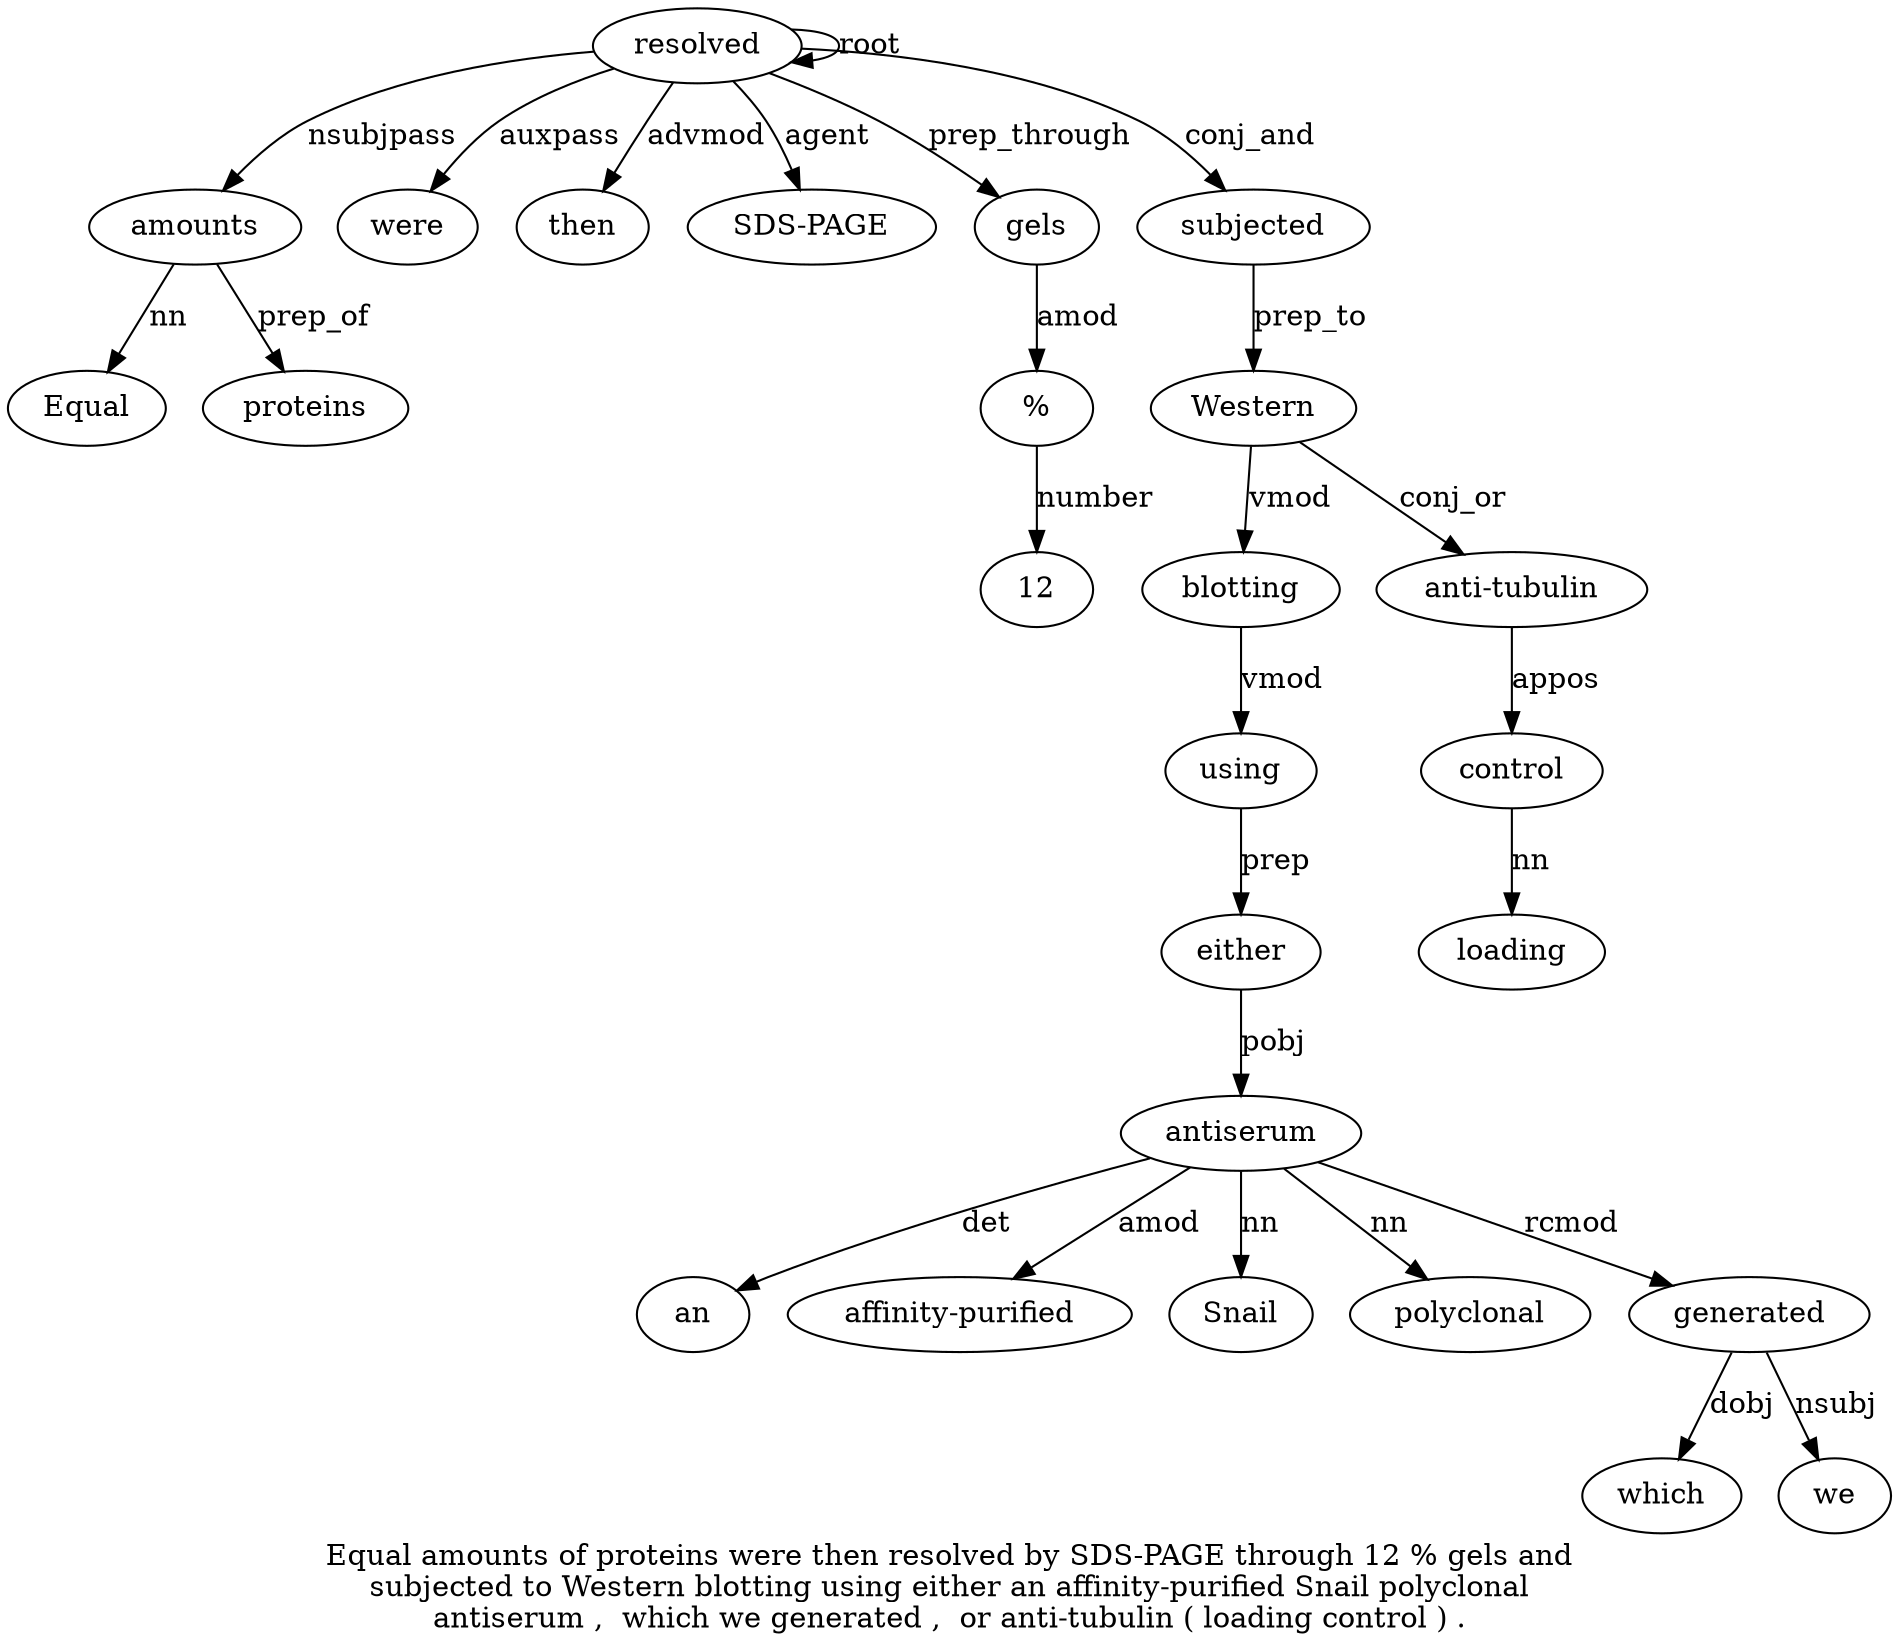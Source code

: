 digraph "Equal amounts of proteins were then resolved by SDS-PAGE through 12 % gels and subjected to Western blotting using either an affinity-purified Snail polyclonal antiserum ,  which we generated ,  or anti-tubulin ( loading control ) ." {
label="Equal amounts of proteins were then resolved by SDS-PAGE through 12 % gels and
subjected to Western blotting using either an affinity-purified Snail polyclonal
antiserum ,  which we generated ,  or anti-tubulin ( loading control ) .";
amounts2 [style=filled, fillcolor=white, label=amounts];
Equal1 [style=filled, fillcolor=white, label=Equal];
amounts2 -> Equal1  [label=nn];
resolved7 [style=filled, fillcolor=white, label=resolved];
resolved7 -> amounts2  [label=nsubjpass];
proteins4 [style=filled, fillcolor=white, label=proteins];
amounts2 -> proteins4  [label=prep_of];
were5 [style=filled, fillcolor=white, label=were];
resolved7 -> were5  [label=auxpass];
then6 [style=filled, fillcolor=white, label=then];
resolved7 -> then6  [label=advmod];
resolved7 -> resolved7  [label=root];
"SDS-PAGE9" [style=filled, fillcolor=white, label="SDS-PAGE"];
resolved7 -> "SDS-PAGE9"  [label=agent];
"%12" [style=filled, fillcolor=white, label="%"];
12 [style=filled, fillcolor=white, label=12];
"%12" -> 12  [label=number];
gels13 [style=filled, fillcolor=white, label=gels];
gels13 -> "%12"  [label=amod];
resolved7 -> gels13  [label=prep_through];
subjected15 [style=filled, fillcolor=white, label=subjected];
resolved7 -> subjected15  [label=conj_and];
Western17 [style=filled, fillcolor=white, label=Western];
subjected15 -> Western17  [label=prep_to];
blotting18 [style=filled, fillcolor=white, label=blotting];
Western17 -> blotting18  [label=vmod];
using19 [style=filled, fillcolor=white, label=using];
blotting18 -> using19  [label=vmod];
either20 [style=filled, fillcolor=white, label=either];
using19 -> either20  [label=prep];
antiserum25 [style=filled, fillcolor=white, label=antiserum];
an21 [style=filled, fillcolor=white, label=an];
antiserum25 -> an21  [label=det];
"affinity-purified22" [style=filled, fillcolor=white, label="affinity-purified"];
antiserum25 -> "affinity-purified22"  [label=amod];
Snail23 [style=filled, fillcolor=white, label=Snail];
antiserum25 -> Snail23  [label=nn];
polyclonal24 [style=filled, fillcolor=white, label=polyclonal];
antiserum25 -> polyclonal24  [label=nn];
either20 -> antiserum25  [label=pobj];
generated29 [style=filled, fillcolor=white, label=generated];
which27 [style=filled, fillcolor=white, label=which];
generated29 -> which27  [label=dobj];
we28 [style=filled, fillcolor=white, label=we];
generated29 -> we28  [label=nsubj];
antiserum25 -> generated29  [label=rcmod];
"anti-tubulin32" [style=filled, fillcolor=white, label="anti-tubulin"];
Western17 -> "anti-tubulin32"  [label=conj_or];
control35 [style=filled, fillcolor=white, label=control];
loading34 [style=filled, fillcolor=white, label=loading];
control35 -> loading34  [label=nn];
"anti-tubulin32" -> control35  [label=appos];
}
